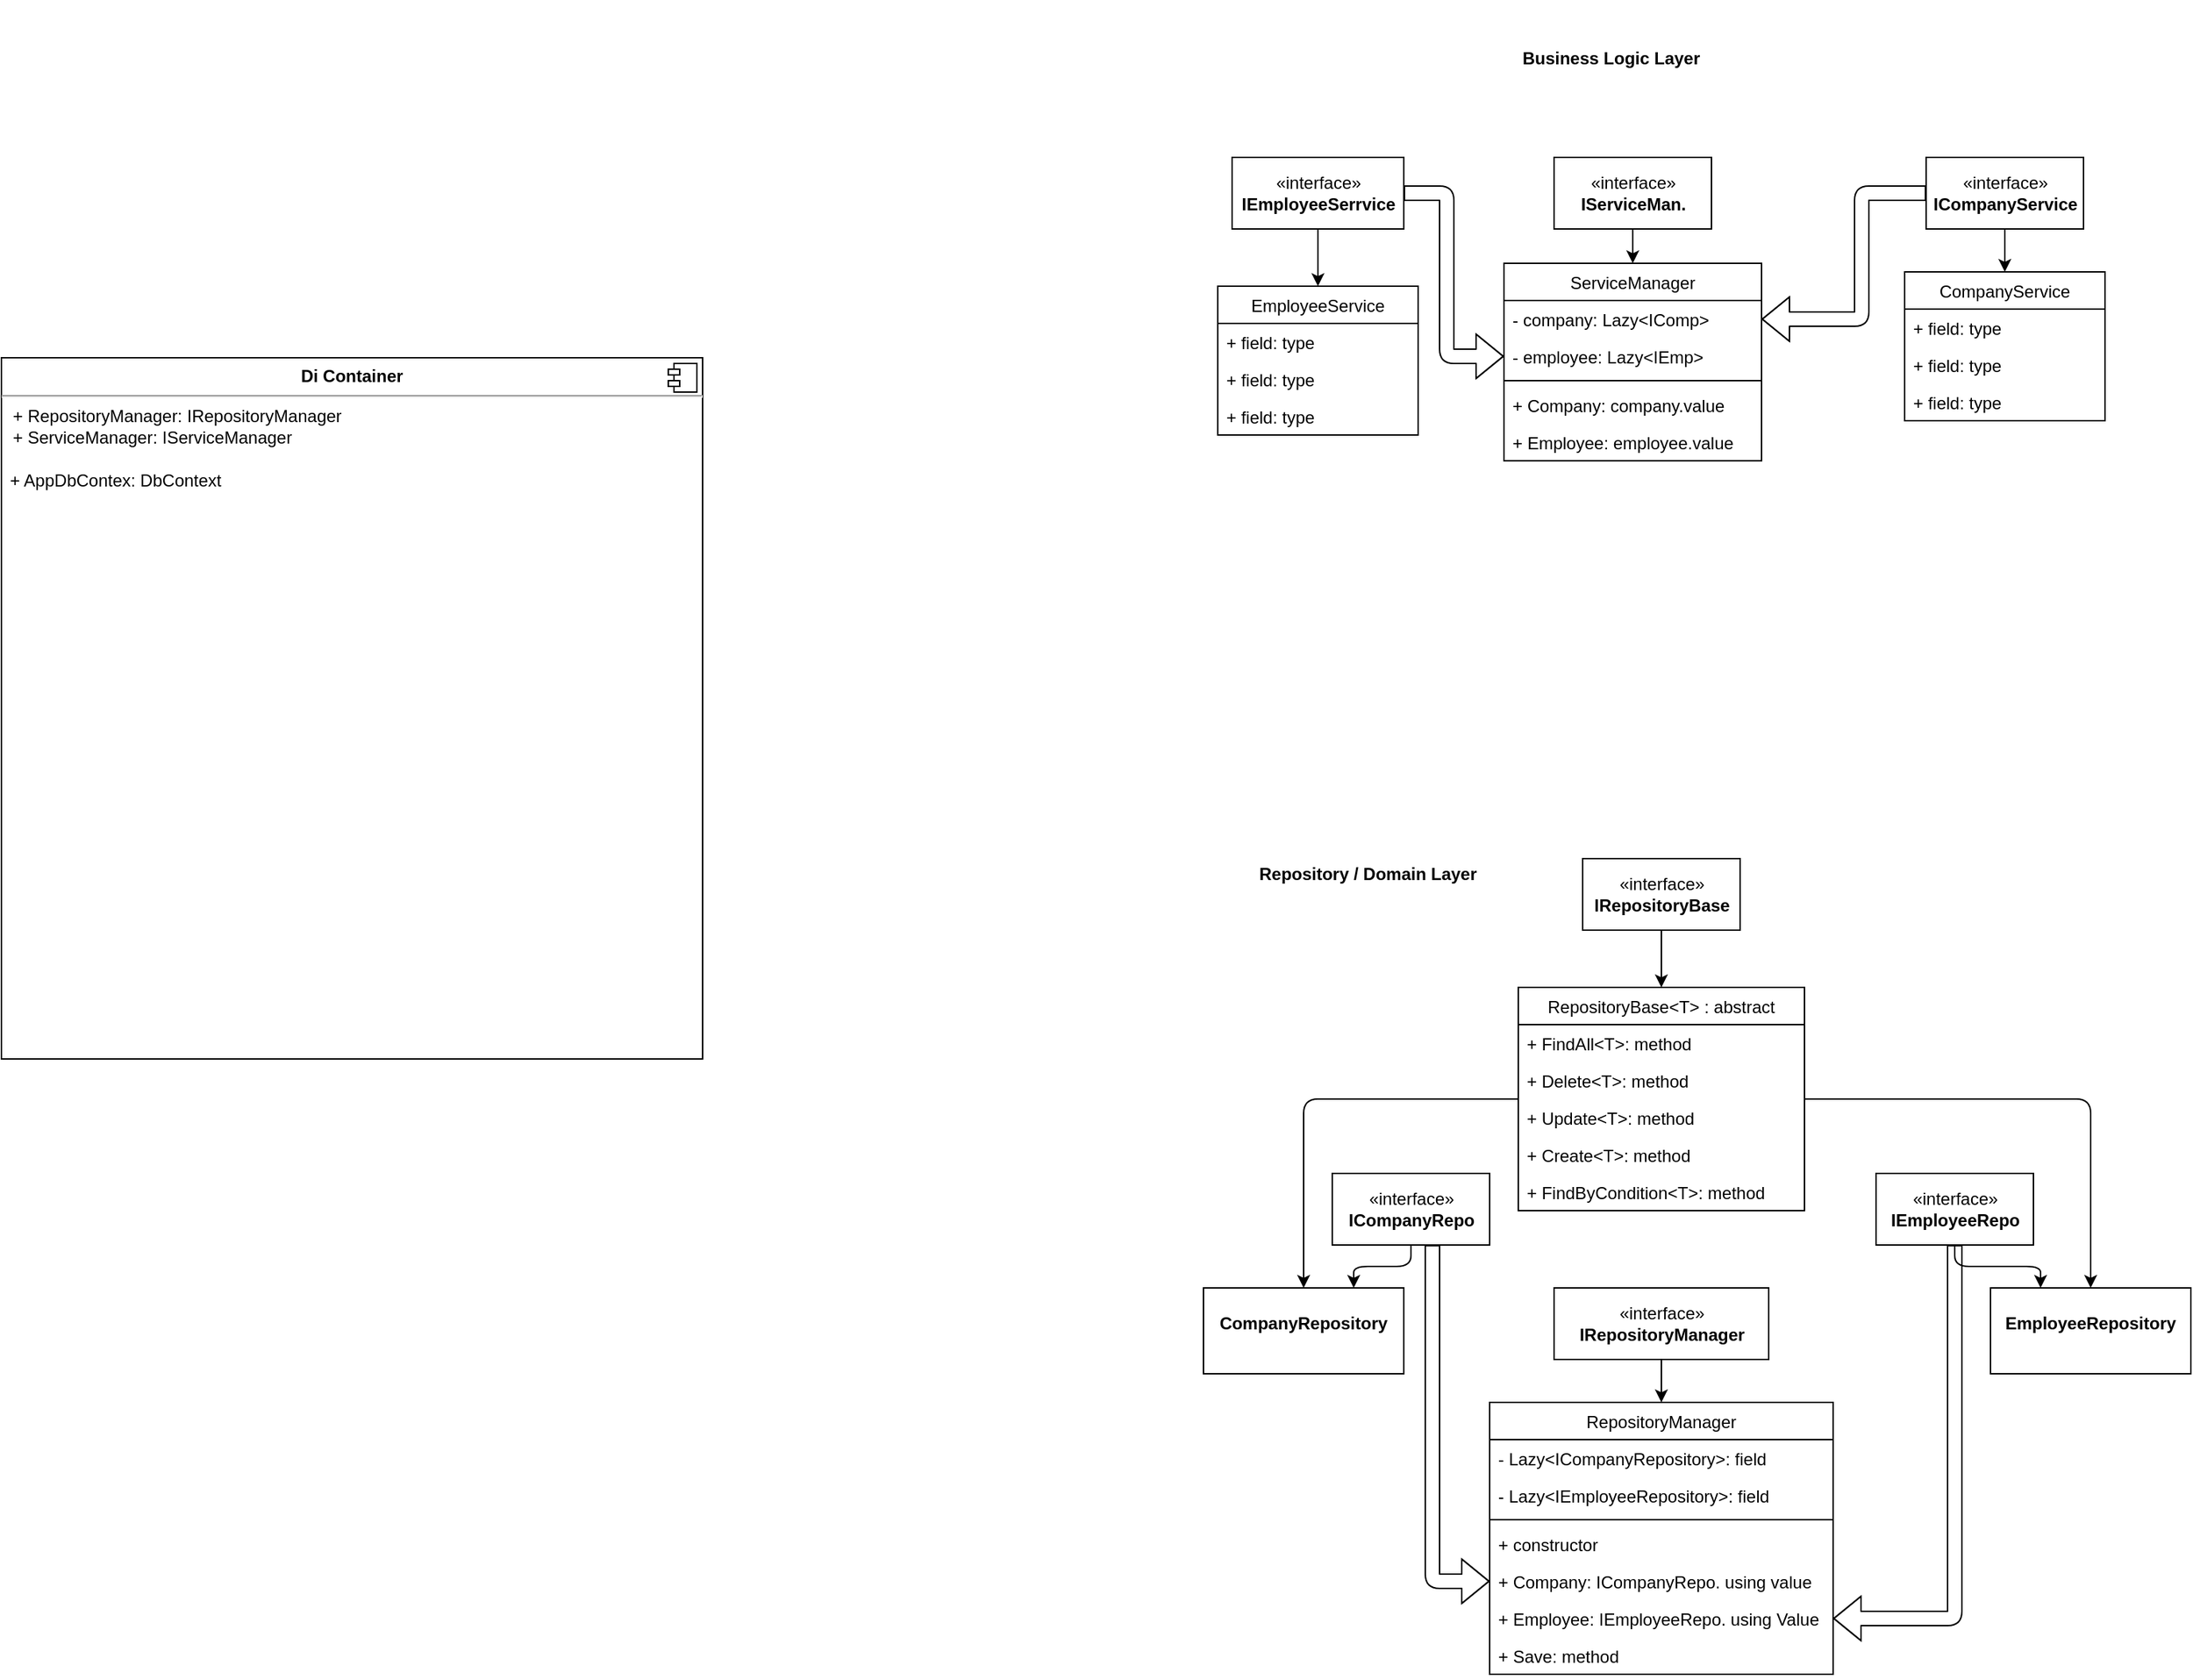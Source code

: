 <mxfile>
    <diagram id="pVHRfLSjtskv822G1HaA" name="Page-1">
        <mxGraphModel dx="1906" dy="1172" grid="1" gridSize="10" guides="1" tooltips="1" connect="1" arrows="1" fold="1" page="0" pageScale="1" pageWidth="850" pageHeight="1100" math="0" shadow="0">
            <root>
                <mxCell id="0"/>
                <mxCell id="1" parent="0"/>
                <mxCell id="14" style="edgeStyle=orthogonalEdgeStyle;html=1;entryX=0.5;entryY=0;entryDx=0;entryDy=0;" parent="1" source="7" target="13" edge="1">
                    <mxGeometry relative="1" as="geometry"/>
                </mxCell>
                <mxCell id="16" style="edgeStyle=orthogonalEdgeStyle;html=1;entryX=0.5;entryY=0;entryDx=0;entryDy=0;" parent="1" source="7" target="15" edge="1">
                    <mxGeometry relative="1" as="geometry"/>
                </mxCell>
                <mxCell id="7" value="RepositoryBase&lt;T&gt; : abstract" style="swimlane;fontStyle=0;childLayout=stackLayout;horizontal=1;startSize=26;fillColor=none;horizontalStack=0;resizeParent=1;resizeParentMax=0;resizeLast=0;collapsible=1;marginBottom=0;" parent="1" vertex="1">
                    <mxGeometry x="250" y="30" width="200" height="156" as="geometry"/>
                </mxCell>
                <mxCell id="8" value="+ FindAll&lt;T&gt;: method" style="text;strokeColor=none;fillColor=none;align=left;verticalAlign=top;spacingLeft=4;spacingRight=4;overflow=hidden;rotatable=0;points=[[0,0.5],[1,0.5]];portConstraint=eastwest;" parent="7" vertex="1">
                    <mxGeometry y="26" width="200" height="26" as="geometry"/>
                </mxCell>
                <mxCell id="9" value="+ Delete&lt;T&gt;: method" style="text;strokeColor=none;fillColor=none;align=left;verticalAlign=top;spacingLeft=4;spacingRight=4;overflow=hidden;rotatable=0;points=[[0,0.5],[1,0.5]];portConstraint=eastwest;" parent="7" vertex="1">
                    <mxGeometry y="52" width="200" height="26" as="geometry"/>
                </mxCell>
                <mxCell id="10" value="+ Update&lt;T&gt;: method" style="text;strokeColor=none;fillColor=none;align=left;verticalAlign=top;spacingLeft=4;spacingRight=4;overflow=hidden;rotatable=0;points=[[0,0.5],[1,0.5]];portConstraint=eastwest;" parent="7" vertex="1">
                    <mxGeometry y="78" width="200" height="26" as="geometry"/>
                </mxCell>
                <mxCell id="11" value="+ Create&lt;T&gt;: method" style="text;strokeColor=none;fillColor=none;align=left;verticalAlign=top;spacingLeft=4;spacingRight=4;overflow=hidden;rotatable=0;points=[[0,0.5],[1,0.5]];portConstraint=eastwest;" parent="7" vertex="1">
                    <mxGeometry y="104" width="200" height="26" as="geometry"/>
                </mxCell>
                <mxCell id="12" value="+ FindByCondition&lt;T&gt;: method" style="text;strokeColor=none;fillColor=none;align=left;verticalAlign=top;spacingLeft=4;spacingRight=4;overflow=hidden;rotatable=0;points=[[0,0.5],[1,0.5]];portConstraint=eastwest;" parent="7" vertex="1">
                    <mxGeometry y="130" width="200" height="26" as="geometry"/>
                </mxCell>
                <mxCell id="13" value="&lt;p style=&quot;margin:0px;margin-top:4px;text-align:center;&quot;&gt;&lt;br&gt;&lt;b&gt;CompanyRepository&lt;/b&gt;&lt;/p&gt;" style="verticalAlign=top;align=left;overflow=fill;fontSize=12;fontFamily=Helvetica;html=1;" parent="1" vertex="1">
                    <mxGeometry x="30" y="240" width="140" height="60" as="geometry"/>
                </mxCell>
                <mxCell id="15" value="&lt;p style=&quot;margin:0px;margin-top:4px;text-align:center;&quot;&gt;&lt;br&gt;&lt;b&gt;EmployeeRepository&lt;/b&gt;&lt;/p&gt;" style="verticalAlign=top;align=left;overflow=fill;fontSize=12;fontFamily=Helvetica;html=1;" parent="1" vertex="1">
                    <mxGeometry x="580" y="240" width="140" height="60" as="geometry"/>
                </mxCell>
                <mxCell id="17" value="RepositoryManager" style="swimlane;fontStyle=0;childLayout=stackLayout;horizontal=1;startSize=26;fillColor=none;horizontalStack=0;resizeParent=1;resizeParentMax=0;resizeLast=0;collapsible=1;marginBottom=0;" parent="1" vertex="1">
                    <mxGeometry x="230" y="320" width="240" height="190" as="geometry"/>
                </mxCell>
                <mxCell id="18" value="- Lazy&lt;ICompanyRepository&gt;: field" style="text;strokeColor=none;fillColor=none;align=left;verticalAlign=top;spacingLeft=4;spacingRight=4;overflow=hidden;rotatable=0;points=[[0,0.5],[1,0.5]];portConstraint=eastwest;" parent="17" vertex="1">
                    <mxGeometry y="26" width="240" height="26" as="geometry"/>
                </mxCell>
                <mxCell id="19" value="- Lazy&lt;IEmployeeRepository&gt;: field" style="text;strokeColor=none;fillColor=none;align=left;verticalAlign=top;spacingLeft=4;spacingRight=4;overflow=hidden;rotatable=0;points=[[0,0.5],[1,0.5]];portConstraint=eastwest;" parent="17" vertex="1">
                    <mxGeometry y="52" width="240" height="26" as="geometry"/>
                </mxCell>
                <mxCell id="22" value="" style="line;strokeWidth=1;fillColor=none;align=left;verticalAlign=middle;spacingTop=-1;spacingLeft=3;spacingRight=3;rotatable=0;labelPosition=right;points=[];portConstraint=eastwest;strokeColor=inherit;" parent="17" vertex="1">
                    <mxGeometry y="78" width="240" height="8" as="geometry"/>
                </mxCell>
                <mxCell id="20" value="+ constructor" style="text;strokeColor=none;fillColor=none;align=left;verticalAlign=top;spacingLeft=4;spacingRight=4;overflow=hidden;rotatable=0;points=[[0,0.5],[1,0.5]];portConstraint=eastwest;" parent="17" vertex="1">
                    <mxGeometry y="86" width="240" height="26" as="geometry"/>
                </mxCell>
                <mxCell id="23" value="+ Company: ICompanyRepo. using value" style="text;strokeColor=none;fillColor=none;align=left;verticalAlign=top;spacingLeft=4;spacingRight=4;overflow=hidden;rotatable=0;points=[[0,0.5],[1,0.5]];portConstraint=eastwest;" parent="17" vertex="1">
                    <mxGeometry y="112" width="240" height="26" as="geometry"/>
                </mxCell>
                <mxCell id="24" value="+ Employee: IEmployeeRepo. using Value" style="text;strokeColor=none;fillColor=none;align=left;verticalAlign=top;spacingLeft=4;spacingRight=4;overflow=hidden;rotatable=0;points=[[0,0.5],[1,0.5]];portConstraint=eastwest;" parent="17" vertex="1">
                    <mxGeometry y="138" width="240" height="26" as="geometry"/>
                </mxCell>
                <mxCell id="25" value="+ Save: method" style="text;strokeColor=none;fillColor=none;align=left;verticalAlign=top;spacingLeft=4;spacingRight=4;overflow=hidden;rotatable=0;points=[[0,0.5],[1,0.5]];portConstraint=eastwest;" parent="17" vertex="1">
                    <mxGeometry y="164" width="240" height="26" as="geometry"/>
                </mxCell>
                <mxCell id="27" style="edgeStyle=orthogonalEdgeStyle;html=1;entryX=0.5;entryY=0;entryDx=0;entryDy=0;" parent="1" source="26" target="17" edge="1">
                    <mxGeometry relative="1" as="geometry"/>
                </mxCell>
                <mxCell id="26" value="«interface»&lt;br&gt;&lt;b&gt;IRepositoryManager&lt;/b&gt;" style="html=1;" parent="1" vertex="1">
                    <mxGeometry x="275" y="240" width="150" height="50" as="geometry"/>
                </mxCell>
                <mxCell id="29" style="edgeStyle=orthogonalEdgeStyle;html=1;entryX=0.5;entryY=0;entryDx=0;entryDy=0;" parent="1" source="28" target="7" edge="1">
                    <mxGeometry relative="1" as="geometry"/>
                </mxCell>
                <mxCell id="28" value="«interface»&lt;br&gt;&lt;b&gt;IRepositoryBase&lt;/b&gt;" style="html=1;" parent="1" vertex="1">
                    <mxGeometry x="295" y="-60" width="110" height="50" as="geometry"/>
                </mxCell>
                <mxCell id="31" style="edgeStyle=orthogonalEdgeStyle;html=1;entryX=0.25;entryY=0;entryDx=0;entryDy=0;" parent="1" source="30" target="15" edge="1">
                    <mxGeometry relative="1" as="geometry"/>
                </mxCell>
                <mxCell id="34" style="edgeStyle=orthogonalEdgeStyle;shape=flexArrow;html=1;entryX=1;entryY=0.5;entryDx=0;entryDy=0;" parent="1" source="30" target="24" edge="1">
                    <mxGeometry relative="1" as="geometry"/>
                </mxCell>
                <mxCell id="30" value="«interface»&lt;br&gt;&lt;b&gt;IEmployeeRepo&lt;/b&gt;" style="html=1;" parent="1" vertex="1">
                    <mxGeometry x="500" y="160" width="110" height="50" as="geometry"/>
                </mxCell>
                <mxCell id="33" style="edgeStyle=orthogonalEdgeStyle;html=1;entryX=0.75;entryY=0;entryDx=0;entryDy=0;" parent="1" source="32" target="13" edge="1">
                    <mxGeometry relative="1" as="geometry"/>
                </mxCell>
                <mxCell id="35" style="edgeStyle=orthogonalEdgeStyle;shape=flexArrow;html=1;entryX=0;entryY=0.5;entryDx=0;entryDy=0;" parent="1" source="32" target="23" edge="1">
                    <mxGeometry relative="1" as="geometry">
                        <Array as="points">
                            <mxPoint x="190" y="445"/>
                        </Array>
                    </mxGeometry>
                </mxCell>
                <mxCell id="32" value="«interface»&lt;br&gt;&lt;b&gt;ICompanyRepo&lt;/b&gt;" style="html=1;" parent="1" vertex="1">
                    <mxGeometry x="120" y="160" width="110" height="50" as="geometry"/>
                </mxCell>
                <mxCell id="36" value="Repository / Domain Layer" style="text;align=center;fontStyle=1;verticalAlign=middle;spacingLeft=3;spacingRight=3;strokeColor=none;rotatable=0;points=[[0,0.5],[1,0.5]];portConstraint=eastwest;" vertex="1" parent="1">
                    <mxGeometry x="20" y="-120" width="250" height="140" as="geometry"/>
                </mxCell>
                <mxCell id="37" value="CompanyService" style="swimlane;fontStyle=0;childLayout=stackLayout;horizontal=1;startSize=26;fillColor=none;horizontalStack=0;resizeParent=1;resizeParentMax=0;resizeLast=0;collapsible=1;marginBottom=0;" vertex="1" parent="1">
                    <mxGeometry x="520" y="-470" width="140" height="104" as="geometry"/>
                </mxCell>
                <mxCell id="38" value="+ field: type" style="text;strokeColor=none;fillColor=none;align=left;verticalAlign=top;spacingLeft=4;spacingRight=4;overflow=hidden;rotatable=0;points=[[0,0.5],[1,0.5]];portConstraint=eastwest;" vertex="1" parent="37">
                    <mxGeometry y="26" width="140" height="26" as="geometry"/>
                </mxCell>
                <mxCell id="39" value="+ field: type" style="text;strokeColor=none;fillColor=none;align=left;verticalAlign=top;spacingLeft=4;spacingRight=4;overflow=hidden;rotatable=0;points=[[0,0.5],[1,0.5]];portConstraint=eastwest;" vertex="1" parent="37">
                    <mxGeometry y="52" width="140" height="26" as="geometry"/>
                </mxCell>
                <mxCell id="40" value="+ field: type" style="text;strokeColor=none;fillColor=none;align=left;verticalAlign=top;spacingLeft=4;spacingRight=4;overflow=hidden;rotatable=0;points=[[0,0.5],[1,0.5]];portConstraint=eastwest;" vertex="1" parent="37">
                    <mxGeometry y="78" width="140" height="26" as="geometry"/>
                </mxCell>
                <mxCell id="42" style="edgeStyle=none;html=1;exitX=0.5;exitY=1;exitDx=0;exitDy=0;entryX=0.5;entryY=0;entryDx=0;entryDy=0;" edge="1" parent="1" source="41" target="37">
                    <mxGeometry relative="1" as="geometry"/>
                </mxCell>
                <mxCell id="58" style="edgeStyle=orthogonalEdgeStyle;shape=flexArrow;curved=1;html=1;entryX=1;entryY=0.5;entryDx=0;entryDy=0;" edge="1" parent="1" source="41" target="50">
                    <mxGeometry relative="1" as="geometry">
                        <Array as="points">
                            <mxPoint x="490" y="-525"/>
                            <mxPoint x="490" y="-437"/>
                        </Array>
                    </mxGeometry>
                </mxCell>
                <mxCell id="41" value="«interface»&lt;br&gt;&lt;b&gt;ICompanyService&lt;/b&gt;" style="html=1;" vertex="1" parent="1">
                    <mxGeometry x="535" y="-550" width="110" height="50" as="geometry"/>
                </mxCell>
                <mxCell id="48" style="edgeStyle=orthogonalEdgeStyle;html=1;exitX=0.5;exitY=1;exitDx=0;exitDy=0;entryX=0.5;entryY=0;entryDx=0;entryDy=0;" edge="1" parent="1" source="43" target="44">
                    <mxGeometry relative="1" as="geometry"/>
                </mxCell>
                <mxCell id="59" style="edgeStyle=orthogonalEdgeStyle;shape=flexArrow;html=1;entryX=0;entryY=0.5;entryDx=0;entryDy=0;" edge="1" parent="1" source="43" target="51">
                    <mxGeometry relative="1" as="geometry">
                        <Array as="points">
                            <mxPoint x="200" y="-525"/>
                            <mxPoint x="200" y="-411"/>
                        </Array>
                    </mxGeometry>
                </mxCell>
                <mxCell id="43" value="«interface»&lt;br&gt;&lt;b&gt;IEmployeeSerrvice&lt;/b&gt;" style="html=1;" vertex="1" parent="1">
                    <mxGeometry x="50" y="-550" width="120" height="50" as="geometry"/>
                </mxCell>
                <mxCell id="44" value="EmployeeService" style="swimlane;fontStyle=0;childLayout=stackLayout;horizontal=1;startSize=26;fillColor=none;horizontalStack=0;resizeParent=1;resizeParentMax=0;resizeLast=0;collapsible=1;marginBottom=0;" vertex="1" parent="1">
                    <mxGeometry x="40" y="-460" width="140" height="104" as="geometry"/>
                </mxCell>
                <mxCell id="45" value="+ field: type" style="text;strokeColor=none;fillColor=none;align=left;verticalAlign=top;spacingLeft=4;spacingRight=4;overflow=hidden;rotatable=0;points=[[0,0.5],[1,0.5]];portConstraint=eastwest;" vertex="1" parent="44">
                    <mxGeometry y="26" width="140" height="26" as="geometry"/>
                </mxCell>
                <mxCell id="46" value="+ field: type" style="text;strokeColor=none;fillColor=none;align=left;verticalAlign=top;spacingLeft=4;spacingRight=4;overflow=hidden;rotatable=0;points=[[0,0.5],[1,0.5]];portConstraint=eastwest;" vertex="1" parent="44">
                    <mxGeometry y="52" width="140" height="26" as="geometry"/>
                </mxCell>
                <mxCell id="47" value="+ field: type" style="text;strokeColor=none;fillColor=none;align=left;verticalAlign=top;spacingLeft=4;spacingRight=4;overflow=hidden;rotatable=0;points=[[0,0.5],[1,0.5]];portConstraint=eastwest;" vertex="1" parent="44">
                    <mxGeometry y="78" width="140" height="26" as="geometry"/>
                </mxCell>
                <mxCell id="49" value="ServiceManager" style="swimlane;fontStyle=0;childLayout=stackLayout;horizontal=1;startSize=26;fillColor=none;horizontalStack=0;resizeParent=1;resizeParentMax=0;resizeLast=0;collapsible=1;marginBottom=0;" vertex="1" parent="1">
                    <mxGeometry x="240" y="-476" width="180" height="138" as="geometry"/>
                </mxCell>
                <mxCell id="50" value="- company: Lazy&lt;IComp&gt;" style="text;strokeColor=none;fillColor=none;align=left;verticalAlign=top;spacingLeft=4;spacingRight=4;overflow=hidden;rotatable=0;points=[[0,0.5],[1,0.5]];portConstraint=eastwest;" vertex="1" parent="49">
                    <mxGeometry y="26" width="180" height="26" as="geometry"/>
                </mxCell>
                <mxCell id="51" value="- employee: Lazy&lt;IEmp&gt;" style="text;strokeColor=none;fillColor=none;align=left;verticalAlign=top;spacingLeft=4;spacingRight=4;overflow=hidden;rotatable=0;points=[[0,0.5],[1,0.5]];portConstraint=eastwest;" vertex="1" parent="49">
                    <mxGeometry y="52" width="180" height="26" as="geometry"/>
                </mxCell>
                <mxCell id="54" value="" style="line;strokeWidth=1;fillColor=none;align=left;verticalAlign=middle;spacingTop=-1;spacingLeft=3;spacingRight=3;rotatable=0;labelPosition=right;points=[];portConstraint=eastwest;strokeColor=inherit;" vertex="1" parent="49">
                    <mxGeometry y="78" width="180" height="8" as="geometry"/>
                </mxCell>
                <mxCell id="52" value="+ Company: company.value" style="text;strokeColor=none;fillColor=none;align=left;verticalAlign=top;spacingLeft=4;spacingRight=4;overflow=hidden;rotatable=0;points=[[0,0.5],[1,0.5]];portConstraint=eastwest;" vertex="1" parent="49">
                    <mxGeometry y="86" width="180" height="26" as="geometry"/>
                </mxCell>
                <mxCell id="53" value="+ Employee: employee.value" style="text;strokeColor=none;fillColor=none;align=left;verticalAlign=top;spacingLeft=4;spacingRight=4;overflow=hidden;rotatable=0;points=[[0,0.5],[1,0.5]];portConstraint=eastwest;" vertex="1" parent="49">
                    <mxGeometry y="112" width="180" height="26" as="geometry"/>
                </mxCell>
                <mxCell id="56" style="edgeStyle=orthogonalEdgeStyle;html=1;exitX=0.5;exitY=1;exitDx=0;exitDy=0;entryX=0.5;entryY=0;entryDx=0;entryDy=0;" edge="1" parent="1" source="55" target="49">
                    <mxGeometry relative="1" as="geometry"/>
                </mxCell>
                <mxCell id="55" value="«interface»&lt;br&gt;&lt;b&gt;IServiceMan.&lt;/b&gt;" style="html=1;" vertex="1" parent="1">
                    <mxGeometry x="275" y="-550" width="110" height="50" as="geometry"/>
                </mxCell>
                <mxCell id="60" value="Business Logic Layer" style="text;align=center;fontStyle=1;verticalAlign=middle;spacingLeft=3;spacingRight=3;strokeColor=none;rotatable=0;points=[[0,0.5],[1,0.5]];portConstraint=eastwest;" vertex="1" parent="1">
                    <mxGeometry x="130" y="-660" width="370" height="80" as="geometry"/>
                </mxCell>
                <mxCell id="61" value="&lt;p style=&quot;margin:0px;margin-top:6px;text-align:center;&quot;&gt;&lt;b&gt;Di Container&lt;/b&gt;&lt;/p&gt;&lt;hr&gt;&lt;p style=&quot;margin:0px;margin-left:8px;&quot;&gt;+ RepositoryManager: IRepositoryManager&lt;br&gt;+ ServiceManager: IServiceManager&lt;/p&gt;" style="align=left;overflow=fill;html=1;dropTarget=0;" vertex="1" parent="1">
                    <mxGeometry x="-810" y="-410" width="490" height="490" as="geometry"/>
                </mxCell>
                <mxCell id="62" value="" style="shape=component;jettyWidth=8;jettyHeight=4;" vertex="1" parent="61">
                    <mxGeometry x="1" width="20" height="20" relative="1" as="geometry">
                        <mxPoint x="-24" y="4" as="offset"/>
                    </mxGeometry>
                </mxCell>
                <mxCell id="63" value="+ AppDbContex: DbContext" style="text;strokeColor=none;fillColor=none;align=left;verticalAlign=top;spacingLeft=4;spacingRight=4;overflow=hidden;rotatable=0;points=[[0,0.5],[1,0.5]];portConstraint=eastwest;" vertex="1" parent="1">
                    <mxGeometry x="-810" y="-338" width="240" height="26" as="geometry"/>
                </mxCell>
            </root>
        </mxGraphModel>
    </diagram>
</mxfile>